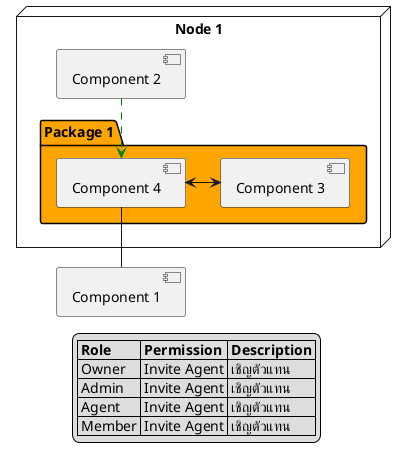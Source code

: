 @startuml
'https://plantuml.com/component-diagram


' =================
' == Declaration ==
' =================

[Component 1]

node "Node 1" {
    package "Package 1" #Orange {
        [Component 4]
        [Component 3]
    }
    [Component 2]
}



' ====================
' == Implementation ==
' ====================


node "Node 1" {
    [Component 2] .[#Green]-> [Component 4]
    [Component 3] <-left-> [Component 4]
    [Component 4] -- [Component 1]
}

legend
    |= Role |= Permission |= Description |
    | Owner | Invite Agent | เชิญตัวแทน |
    | Admin | Invite Agent | เชิญตัวแทน |
    | Agent | Invite Agent | เชิญตัวแทน |
    | Member | Invite Agent | เชิญตัวแทน |
endlegend

@enduml
